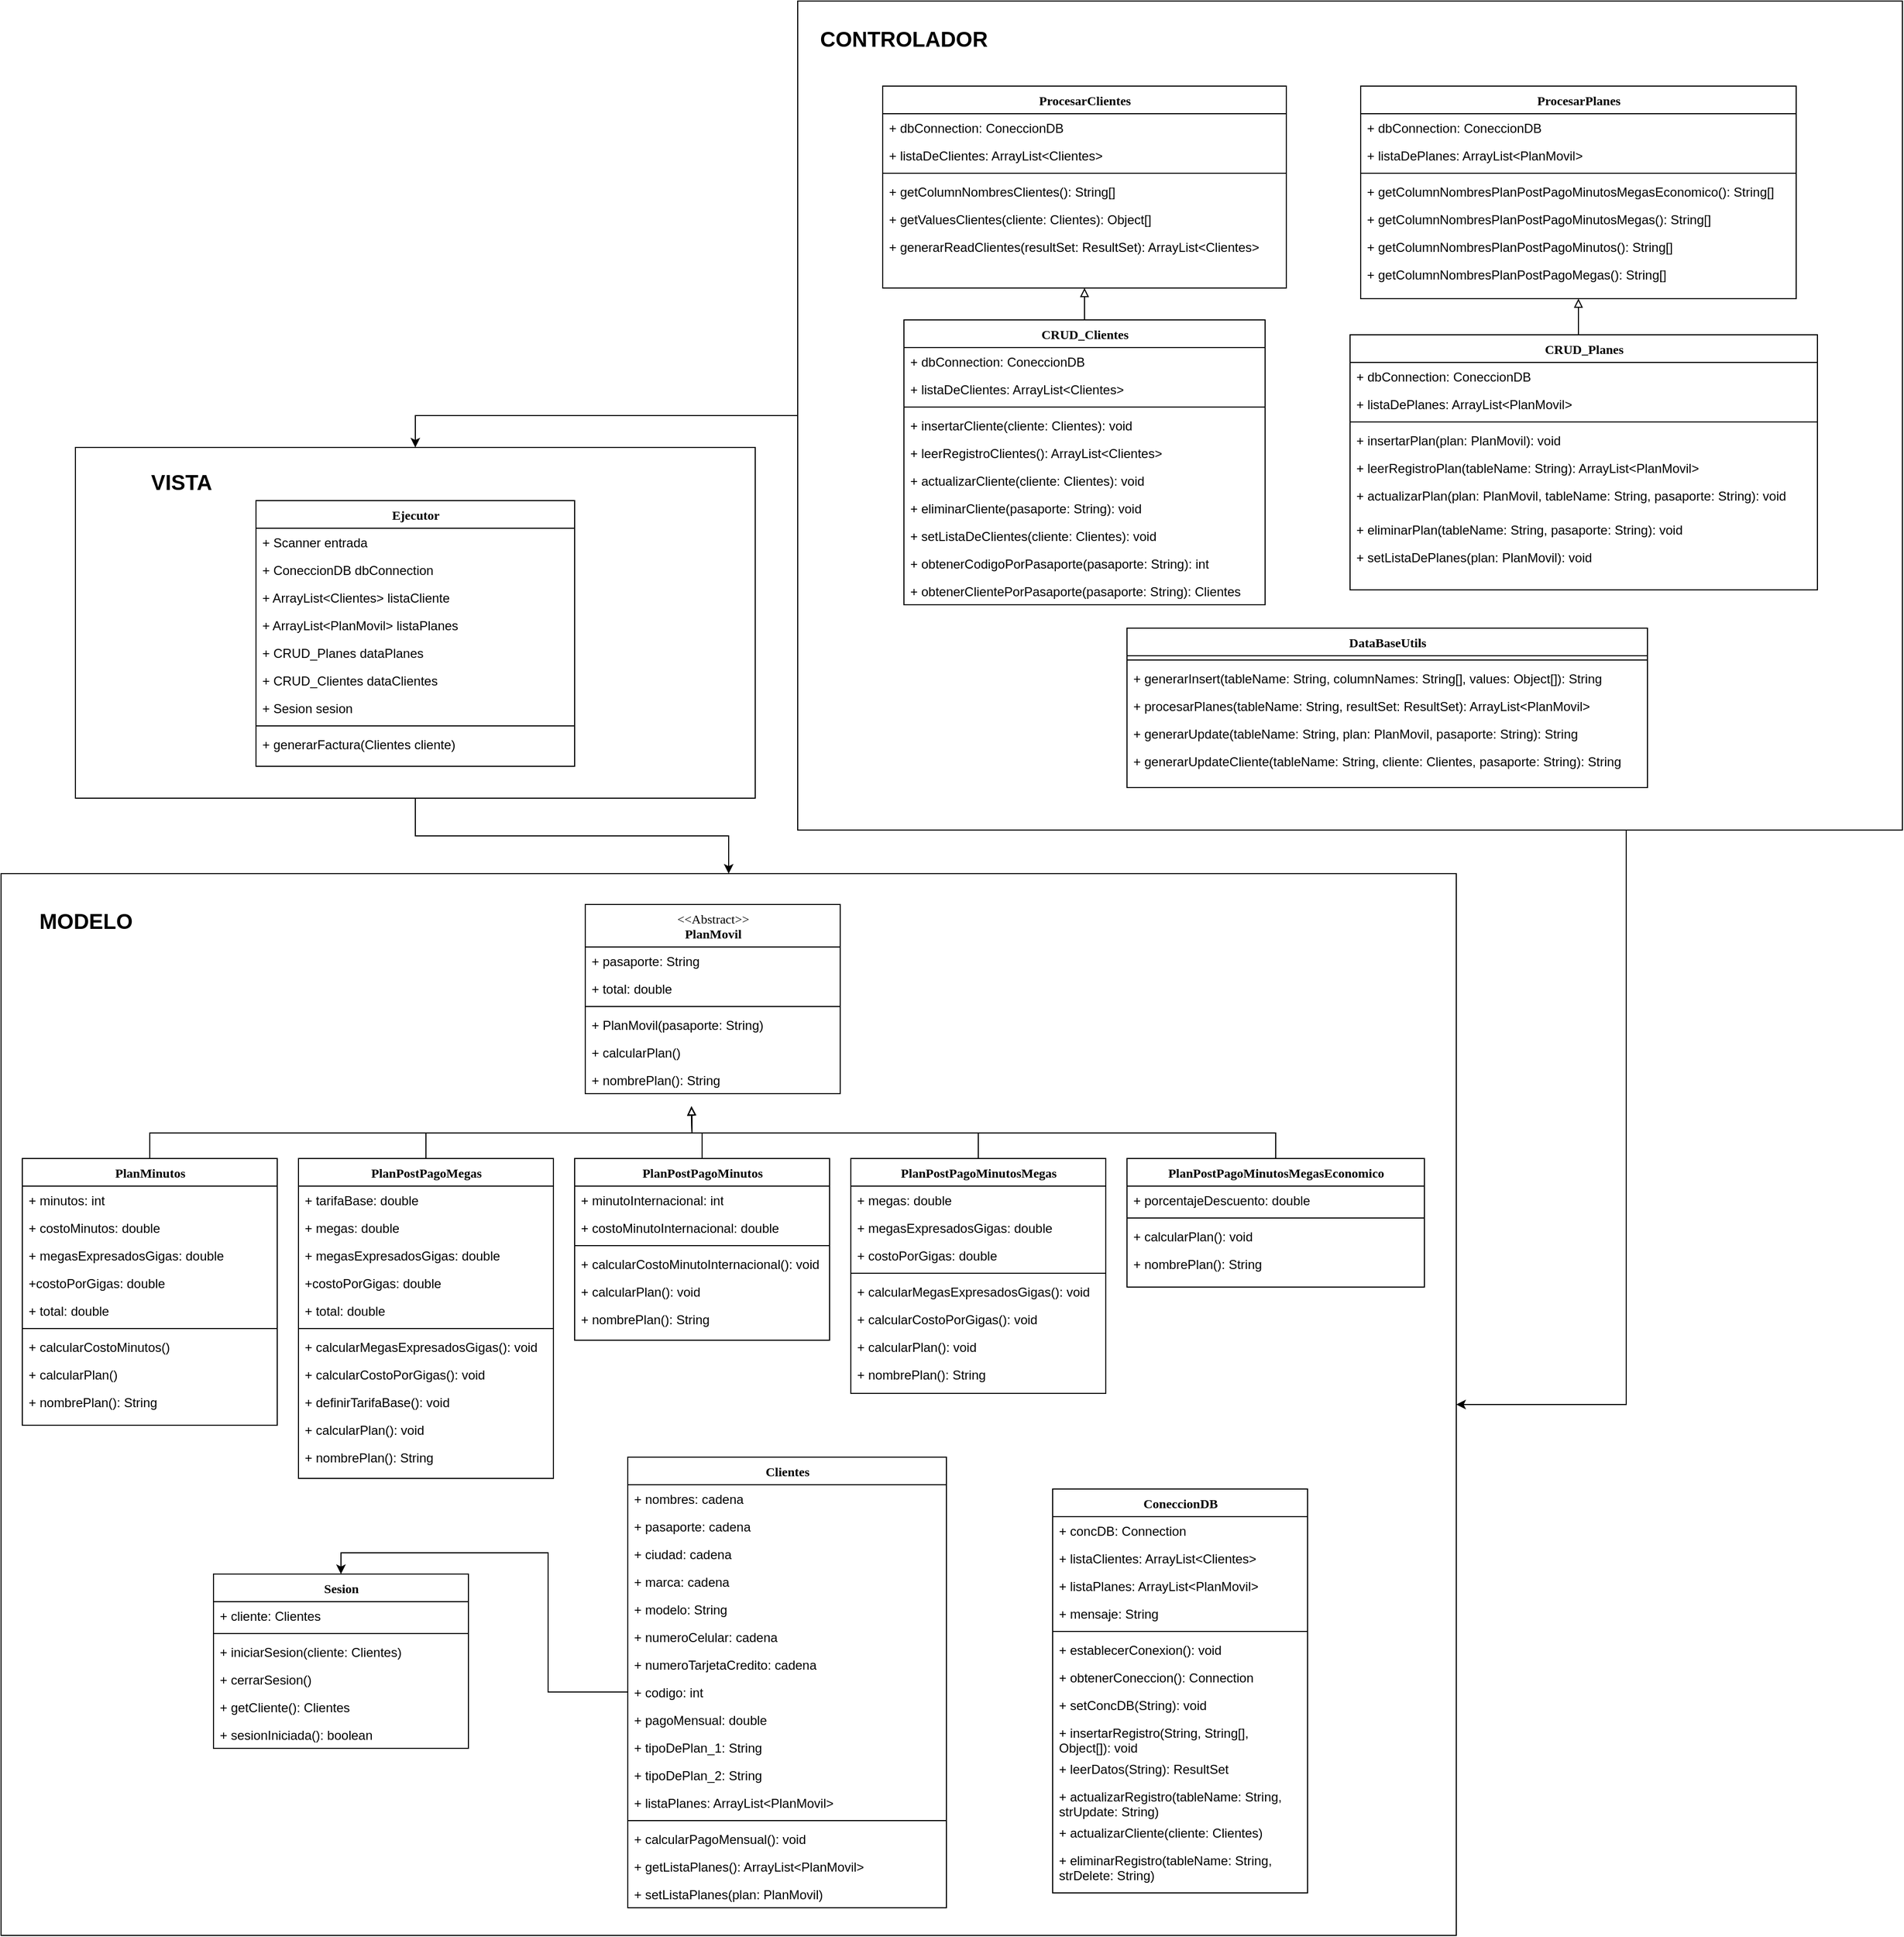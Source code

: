 <mxfile version="24.6.4" type="device">
  <diagram name="Page-1" id="KEOrZav76Aly4ivOEtbQ">
    <mxGraphModel dx="3244" dy="2292" grid="1" gridSize="10" guides="1" tooltips="1" connect="1" arrows="1" fold="1" page="1" pageScale="1" pageWidth="827" pageHeight="1169" math="0" shadow="0">
      <root>
        <mxCell id="0" />
        <mxCell id="1" parent="0" />
        <mxCell id="OdlwqvoxpTqefSxsAK-h-62" style="edgeStyle=orthogonalEdgeStyle;rounded=0;orthogonalLoop=1;jettySize=auto;html=1;exitX=0;exitY=0.5;exitDx=0;exitDy=0;entryX=0.5;entryY=0;entryDx=0;entryDy=0;" edge="1" parent="1" source="9nJiwyWQkliv1kxuab59-123" target="9nJiwyWQkliv1kxuab59-139">
          <mxGeometry relative="1" as="geometry" />
        </mxCell>
        <mxCell id="OdlwqvoxpTqefSxsAK-h-63" style="edgeStyle=orthogonalEdgeStyle;rounded=0;orthogonalLoop=1;jettySize=auto;html=1;exitX=0.75;exitY=1;exitDx=0;exitDy=0;entryX=1;entryY=0.5;entryDx=0;entryDy=0;" edge="1" parent="1" source="9nJiwyWQkliv1kxuab59-123" target="9nJiwyWQkliv1kxuab59-121">
          <mxGeometry relative="1" as="geometry" />
        </mxCell>
        <mxCell id="9nJiwyWQkliv1kxuab59-123" value="" style="rounded=0;whiteSpace=wrap;html=1;fillColor=none;" parent="1" vertex="1">
          <mxGeometry x="-260" y="-650" width="1040" height="780" as="geometry" />
        </mxCell>
        <mxCell id="OdlwqvoxpTqefSxsAK-h-64" style="edgeStyle=orthogonalEdgeStyle;rounded=0;orthogonalLoop=1;jettySize=auto;html=1;exitX=0.5;exitY=1;exitDx=0;exitDy=0;entryX=0.5;entryY=0;entryDx=0;entryDy=0;" edge="1" parent="1" source="9nJiwyWQkliv1kxuab59-139" target="9nJiwyWQkliv1kxuab59-121">
          <mxGeometry relative="1" as="geometry" />
        </mxCell>
        <mxCell id="9nJiwyWQkliv1kxuab59-139" value="" style="rounded=0;whiteSpace=wrap;html=1;fillColor=none;" parent="1" vertex="1">
          <mxGeometry x="-940" y="-230" width="640" height="330" as="geometry" />
        </mxCell>
        <mxCell id="9nJiwyWQkliv1kxuab59-121" value="" style="whiteSpace=wrap;html=1;fillColor=none;" parent="1" vertex="1">
          <mxGeometry x="-1010" y="171" width="1370" height="999" as="geometry" />
        </mxCell>
        <mxCell id="odoK_0CoZ4ZpcwqMM9DU-37" value="Clientes" style="swimlane;html=1;fontStyle=1;align=center;verticalAlign=top;childLayout=stackLayout;horizontal=1;startSize=26;horizontalStack=0;resizeParent=1;resizeLast=0;collapsible=1;marginBottom=0;swimlaneFillColor=#ffffff;rounded=0;shadow=0;comic=0;labelBackgroundColor=none;strokeWidth=1;fillColor=none;fontFamily=Verdana;fontSize=12" parent="1" vertex="1">
          <mxGeometry x="-420" y="720" width="300" height="424" as="geometry" />
        </mxCell>
        <mxCell id="odoK_0CoZ4ZpcwqMM9DU-38" value="+ nombres: cadena" style="text;html=1;strokeColor=none;fillColor=none;align=left;verticalAlign=top;spacingLeft=4;spacingRight=4;whiteSpace=wrap;overflow=hidden;rotatable=0;points=[[0,0.5],[1,0.5]];portConstraint=eastwest;" parent="odoK_0CoZ4ZpcwqMM9DU-37" vertex="1">
          <mxGeometry y="26" width="300" height="26" as="geometry" />
        </mxCell>
        <mxCell id="KDplNHsDpop1o0DeAOGb-1" value="+ pasaporte: cadena" style="text;html=1;strokeColor=none;fillColor=none;align=left;verticalAlign=top;spacingLeft=4;spacingRight=4;whiteSpace=wrap;overflow=hidden;rotatable=0;points=[[0,0.5],[1,0.5]];portConstraint=eastwest;" parent="odoK_0CoZ4ZpcwqMM9DU-37" vertex="1">
          <mxGeometry y="52" width="300" height="26" as="geometry" />
        </mxCell>
        <mxCell id="KDplNHsDpop1o0DeAOGb-2" value="+ ciudad: cadena" style="text;html=1;strokeColor=none;fillColor=none;align=left;verticalAlign=top;spacingLeft=4;spacingRight=4;whiteSpace=wrap;overflow=hidden;rotatable=0;points=[[0,0.5],[1,0.5]];portConstraint=eastwest;" parent="odoK_0CoZ4ZpcwqMM9DU-37" vertex="1">
          <mxGeometry y="78" width="300" height="26" as="geometry" />
        </mxCell>
        <mxCell id="KDplNHsDpop1o0DeAOGb-3" value="+ marca: cadena" style="text;html=1;strokeColor=none;fillColor=none;align=left;verticalAlign=top;spacingLeft=4;spacingRight=4;whiteSpace=wrap;overflow=hidden;rotatable=0;points=[[0,0.5],[1,0.5]];portConstraint=eastwest;" parent="odoK_0CoZ4ZpcwqMM9DU-37" vertex="1">
          <mxGeometry y="104" width="300" height="26" as="geometry" />
        </mxCell>
        <mxCell id="9nJiwyWQkliv1kxuab59-102" value="+ modelo: String" style="text;html=1;strokeColor=none;fillColor=none;align=left;verticalAlign=top;spacingLeft=4;spacingRight=4;whiteSpace=wrap;overflow=hidden;rotatable=0;points=[[0,0.5],[1,0.5]];portConstraint=eastwest;" parent="odoK_0CoZ4ZpcwqMM9DU-37" vertex="1">
          <mxGeometry y="130" width="300" height="26" as="geometry" />
        </mxCell>
        <mxCell id="KDplNHsDpop1o0DeAOGb-4" value="+ numeroCelular: cadena" style="text;html=1;strokeColor=none;fillColor=none;align=left;verticalAlign=top;spacingLeft=4;spacingRight=4;whiteSpace=wrap;overflow=hidden;rotatable=0;points=[[0,0.5],[1,0.5]];portConstraint=eastwest;" parent="odoK_0CoZ4ZpcwqMM9DU-37" vertex="1">
          <mxGeometry y="156" width="300" height="26" as="geometry" />
        </mxCell>
        <mxCell id="KDplNHsDpop1o0DeAOGb-5" value="+ numeroTarjetaCredito: cadena" style="text;html=1;strokeColor=none;fillColor=none;align=left;verticalAlign=top;spacingLeft=4;spacingRight=4;whiteSpace=wrap;overflow=hidden;rotatable=0;points=[[0,0.5],[1,0.5]];portConstraint=eastwest;" parent="odoK_0CoZ4ZpcwqMM9DU-37" vertex="1">
          <mxGeometry y="182" width="300" height="26" as="geometry" />
        </mxCell>
        <mxCell id="9nJiwyWQkliv1kxuab59-104" value="+ codigo: int" style="text;html=1;strokeColor=none;fillColor=none;align=left;verticalAlign=top;spacingLeft=4;spacingRight=4;whiteSpace=wrap;overflow=hidden;rotatable=0;points=[[0,0.5],[1,0.5]];portConstraint=eastwest;" parent="odoK_0CoZ4ZpcwqMM9DU-37" vertex="1">
          <mxGeometry y="208" width="300" height="26" as="geometry" />
        </mxCell>
        <mxCell id="KDplNHsDpop1o0DeAOGb-6" value="+ pagoMensual: double" style="text;html=1;strokeColor=none;fillColor=none;align=left;verticalAlign=top;spacingLeft=4;spacingRight=4;whiteSpace=wrap;overflow=hidden;rotatable=0;points=[[0,0.5],[1,0.5]];portConstraint=eastwest;" parent="odoK_0CoZ4ZpcwqMM9DU-37" vertex="1">
          <mxGeometry y="234" width="300" height="26" as="geometry" />
        </mxCell>
        <mxCell id="KDplNHsDpop1o0DeAOGb-7" value="+ tipoDePlan_1: String" style="text;html=1;strokeColor=none;fillColor=none;align=left;verticalAlign=top;spacingLeft=4;spacingRight=4;whiteSpace=wrap;overflow=hidden;rotatable=0;points=[[0,0.5],[1,0.5]];portConstraint=eastwest;" parent="odoK_0CoZ4ZpcwqMM9DU-37" vertex="1">
          <mxGeometry y="260" width="300" height="26" as="geometry" />
        </mxCell>
        <mxCell id="KDplNHsDpop1o0DeAOGb-8" value="+ tipoDePlan_2: String" style="text;html=1;strokeColor=none;fillColor=none;align=left;verticalAlign=top;spacingLeft=4;spacingRight=4;whiteSpace=wrap;overflow=hidden;rotatable=0;points=[[0,0.5],[1,0.5]];portConstraint=eastwest;" parent="odoK_0CoZ4ZpcwqMM9DU-37" vertex="1">
          <mxGeometry y="286" width="300" height="26" as="geometry" />
        </mxCell>
        <mxCell id="KDplNHsDpop1o0DeAOGb-9" value="+ listaPlanes: ArrayList&amp;lt;PlanMovil&amp;gt;" style="text;html=1;strokeColor=none;fillColor=none;align=left;verticalAlign=top;spacingLeft=4;spacingRight=4;whiteSpace=wrap;overflow=hidden;rotatable=0;points=[[0,0.5],[1,0.5]];portConstraint=eastwest;" parent="odoK_0CoZ4ZpcwqMM9DU-37" vertex="1">
          <mxGeometry y="312" width="300" height="26" as="geometry" />
        </mxCell>
        <mxCell id="odoK_0CoZ4ZpcwqMM9DU-42" value="" style="line;html=1;strokeWidth=1;fillColor=none;align=left;verticalAlign=middle;spacingTop=-1;spacingLeft=3;spacingRight=3;rotatable=0;labelPosition=right;points=[];portConstraint=eastwest;" parent="odoK_0CoZ4ZpcwqMM9DU-37" vertex="1">
          <mxGeometry y="338" width="300" height="8" as="geometry" />
        </mxCell>
        <mxCell id="9nJiwyWQkliv1kxuab59-13" value="+ calcularPagoMensual(): void" style="text;html=1;strokeColor=none;fillColor=none;align=left;verticalAlign=top;spacingLeft=4;spacingRight=4;whiteSpace=wrap;overflow=hidden;rotatable=0;points=[[0,0.5],[1,0.5]];portConstraint=eastwest;" parent="odoK_0CoZ4ZpcwqMM9DU-37" vertex="1">
          <mxGeometry y="346" width="300" height="26" as="geometry" />
        </mxCell>
        <mxCell id="OdlwqvoxpTqefSxsAK-h-1" value="+ getListaPlanes(): ArrayList&amp;lt;PlanMovil&amp;gt;" style="text;html=1;strokeColor=none;fillColor=none;align=left;verticalAlign=top;spacingLeft=4;spacingRight=4;whiteSpace=wrap;overflow=hidden;rotatable=0;points=[[0,0.5],[1,0.5]];portConstraint=eastwest;" vertex="1" parent="odoK_0CoZ4ZpcwqMM9DU-37">
          <mxGeometry y="372" width="300" height="26" as="geometry" />
        </mxCell>
        <mxCell id="OdlwqvoxpTqefSxsAK-h-2" value="+ setListaPlanes(plan: PlanMovil)" style="text;html=1;strokeColor=none;fillColor=none;align=left;verticalAlign=top;spacingLeft=4;spacingRight=4;whiteSpace=wrap;overflow=hidden;rotatable=0;points=[[0,0.5],[1,0.5]];portConstraint=eastwest;" vertex="1" parent="odoK_0CoZ4ZpcwqMM9DU-37">
          <mxGeometry y="398" width="300" height="26" as="geometry" />
        </mxCell>
        <mxCell id="9nJiwyWQkliv1kxuab59-116" style="edgeStyle=orthogonalEdgeStyle;rounded=0;orthogonalLoop=1;jettySize=auto;html=1;exitX=0.5;exitY=0;exitDx=0;exitDy=0;endArrow=block;endFill=0;" parent="1" source="odoK_0CoZ4ZpcwqMM9DU-84" edge="1">
          <mxGeometry relative="1" as="geometry">
            <mxPoint x="-360" y="390" as="targetPoint" />
          </mxGeometry>
        </mxCell>
        <mxCell id="odoK_0CoZ4ZpcwqMM9DU-84" value="PlanPostPagoMegas" style="swimlane;html=1;fontStyle=1;align=center;verticalAlign=top;childLayout=stackLayout;horizontal=1;startSize=26;horizontalStack=0;resizeParent=1;resizeLast=0;collapsible=1;marginBottom=0;swimlaneFillColor=#ffffff;rounded=0;shadow=0;comic=0;labelBackgroundColor=none;strokeWidth=1;fillColor=none;fontFamily=Verdana;fontSize=12" parent="1" vertex="1">
          <mxGeometry x="-730" y="439" width="240" height="301" as="geometry" />
        </mxCell>
        <mxCell id="odoK_0CoZ4ZpcwqMM9DU-85" value="+ tarifaBase: double" style="text;html=1;strokeColor=none;fillColor=none;align=left;verticalAlign=top;spacingLeft=4;spacingRight=4;whiteSpace=wrap;overflow=hidden;rotatable=0;points=[[0,0.5],[1,0.5]];portConstraint=eastwest;" parent="odoK_0CoZ4ZpcwqMM9DU-84" vertex="1">
          <mxGeometry y="26" width="240" height="26" as="geometry" />
        </mxCell>
        <mxCell id="9nJiwyWQkliv1kxuab59-21" value="+ megas: double" style="text;html=1;strokeColor=none;fillColor=none;align=left;verticalAlign=top;spacingLeft=4;spacingRight=4;whiteSpace=wrap;overflow=hidden;rotatable=0;points=[[0,0.5],[1,0.5]];portConstraint=eastwest;" parent="odoK_0CoZ4ZpcwqMM9DU-84" vertex="1">
          <mxGeometry y="52" width="240" height="26" as="geometry" />
        </mxCell>
        <mxCell id="9nJiwyWQkliv1kxuab59-22" value="+ megasExpresadosGigas: double" style="text;html=1;strokeColor=none;fillColor=none;align=left;verticalAlign=top;spacingLeft=4;spacingRight=4;whiteSpace=wrap;overflow=hidden;rotatable=0;points=[[0,0.5],[1,0.5]];portConstraint=eastwest;" parent="odoK_0CoZ4ZpcwqMM9DU-84" vertex="1">
          <mxGeometry y="78" width="240" height="26" as="geometry" />
        </mxCell>
        <mxCell id="9nJiwyWQkliv1kxuab59-23" value="+costoPorGigas: double" style="text;html=1;strokeColor=none;fillColor=none;align=left;verticalAlign=top;spacingLeft=4;spacingRight=4;whiteSpace=wrap;overflow=hidden;rotatable=0;points=[[0,0.5],[1,0.5]];portConstraint=eastwest;" parent="odoK_0CoZ4ZpcwqMM9DU-84" vertex="1">
          <mxGeometry y="104" width="240" height="26" as="geometry" />
        </mxCell>
        <mxCell id="9nJiwyWQkliv1kxuab59-24" value="+ total: double" style="text;html=1;strokeColor=none;fillColor=none;align=left;verticalAlign=top;spacingLeft=4;spacingRight=4;whiteSpace=wrap;overflow=hidden;rotatable=0;points=[[0,0.5],[1,0.5]];portConstraint=eastwest;" parent="odoK_0CoZ4ZpcwqMM9DU-84" vertex="1">
          <mxGeometry y="130" width="240" height="26" as="geometry" />
        </mxCell>
        <mxCell id="odoK_0CoZ4ZpcwqMM9DU-89" value="" style="line;html=1;strokeWidth=1;fillColor=none;align=left;verticalAlign=middle;spacingTop=-1;spacingLeft=3;spacingRight=3;rotatable=0;labelPosition=right;points=[];portConstraint=eastwest;" parent="odoK_0CoZ4ZpcwqMM9DU-84" vertex="1">
          <mxGeometry y="156" width="240" height="8" as="geometry" />
        </mxCell>
        <mxCell id="9nJiwyWQkliv1kxuab59-27" value="+ calcularMegasExpresadosGigas(): void" style="text;html=1;strokeColor=none;fillColor=none;align=left;verticalAlign=top;spacingLeft=4;spacingRight=4;whiteSpace=wrap;overflow=hidden;rotatable=0;points=[[0,0.5],[1,0.5]];portConstraint=eastwest;" parent="odoK_0CoZ4ZpcwqMM9DU-84" vertex="1">
          <mxGeometry y="164" width="240" height="26" as="geometry" />
        </mxCell>
        <mxCell id="9nJiwyWQkliv1kxuab59-28" value="+ calcularCostoPorGigas(): void" style="text;html=1;strokeColor=none;fillColor=none;align=left;verticalAlign=top;spacingLeft=4;spacingRight=4;whiteSpace=wrap;overflow=hidden;rotatable=0;points=[[0,0.5],[1,0.5]];portConstraint=eastwest;" parent="odoK_0CoZ4ZpcwqMM9DU-84" vertex="1">
          <mxGeometry y="190" width="240" height="26" as="geometry" />
        </mxCell>
        <mxCell id="9nJiwyWQkliv1kxuab59-29" value="+ definirTarifaBase(): void" style="text;html=1;strokeColor=none;fillColor=none;align=left;verticalAlign=top;spacingLeft=4;spacingRight=4;whiteSpace=wrap;overflow=hidden;rotatable=0;points=[[0,0.5],[1,0.5]];portConstraint=eastwest;" parent="odoK_0CoZ4ZpcwqMM9DU-84" vertex="1">
          <mxGeometry y="216" width="240" height="26" as="geometry" />
        </mxCell>
        <mxCell id="9nJiwyWQkliv1kxuab59-30" value="+ calcularPlan(): void" style="text;html=1;strokeColor=none;fillColor=none;align=left;verticalAlign=top;spacingLeft=4;spacingRight=4;whiteSpace=wrap;overflow=hidden;rotatable=0;points=[[0,0.5],[1,0.5]];portConstraint=eastwest;" parent="odoK_0CoZ4ZpcwqMM9DU-84" vertex="1">
          <mxGeometry y="242" width="240" height="26" as="geometry" />
        </mxCell>
        <mxCell id="9nJiwyWQkliv1kxuab59-31" value="+ nombrePlan(): String" style="text;html=1;strokeColor=none;fillColor=none;align=left;verticalAlign=top;spacingLeft=4;spacingRight=4;whiteSpace=wrap;overflow=hidden;rotatable=0;points=[[0,0.5],[1,0.5]];portConstraint=eastwest;" parent="odoK_0CoZ4ZpcwqMM9DU-84" vertex="1">
          <mxGeometry y="268" width="240" height="26" as="geometry" />
        </mxCell>
        <mxCell id="9nJiwyWQkliv1kxuab59-118" style="edgeStyle=orthogonalEdgeStyle;rounded=0;orthogonalLoop=1;jettySize=auto;html=1;exitX=0.5;exitY=0;exitDx=0;exitDy=0;endArrow=block;endFill=0;" parent="1" source="odoK_0CoZ4ZpcwqMM9DU-92" edge="1">
          <mxGeometry relative="1" as="geometry">
            <mxPoint x="-360" y="390" as="targetPoint" />
          </mxGeometry>
        </mxCell>
        <mxCell id="odoK_0CoZ4ZpcwqMM9DU-92" value="PlanPostPagoMinutos" style="swimlane;html=1;fontStyle=1;align=center;verticalAlign=top;childLayout=stackLayout;horizontal=1;startSize=26;horizontalStack=0;resizeParent=1;resizeLast=0;collapsible=1;marginBottom=0;swimlaneFillColor=#ffffff;rounded=0;shadow=0;comic=0;labelBackgroundColor=none;strokeWidth=1;fillColor=none;fontFamily=Verdana;fontSize=12" parent="1" vertex="1">
          <mxGeometry x="-470" y="439" width="240" height="171" as="geometry" />
        </mxCell>
        <mxCell id="odoK_0CoZ4ZpcwqMM9DU-93" value="+ minutoInternacional: int" style="text;html=1;strokeColor=none;fillColor=none;align=left;verticalAlign=top;spacingLeft=4;spacingRight=4;whiteSpace=wrap;overflow=hidden;rotatable=0;points=[[0,0.5],[1,0.5]];portConstraint=eastwest;" parent="odoK_0CoZ4ZpcwqMM9DU-92" vertex="1">
          <mxGeometry y="26" width="240" height="26" as="geometry" />
        </mxCell>
        <mxCell id="9nJiwyWQkliv1kxuab59-32" value="+ costoMinutoInternacional: double" style="text;html=1;strokeColor=none;fillColor=none;align=left;verticalAlign=top;spacingLeft=4;spacingRight=4;whiteSpace=wrap;overflow=hidden;rotatable=0;points=[[0,0.5],[1,0.5]];portConstraint=eastwest;" parent="odoK_0CoZ4ZpcwqMM9DU-92" vertex="1">
          <mxGeometry y="52" width="240" height="26" as="geometry" />
        </mxCell>
        <mxCell id="odoK_0CoZ4ZpcwqMM9DU-95" value="" style="line;html=1;strokeWidth=1;fillColor=none;align=left;verticalAlign=middle;spacingTop=-1;spacingLeft=3;spacingRight=3;rotatable=0;labelPosition=right;points=[];portConstraint=eastwest;" parent="odoK_0CoZ4ZpcwqMM9DU-92" vertex="1">
          <mxGeometry y="78" width="240" height="8" as="geometry" />
        </mxCell>
        <mxCell id="9nJiwyWQkliv1kxuab59-36" value="+ calcularCostoMinutoInternacional(): void" style="text;html=1;strokeColor=none;fillColor=none;align=left;verticalAlign=top;spacingLeft=4;spacingRight=4;whiteSpace=wrap;overflow=hidden;rotatable=0;points=[[0,0.5],[1,0.5]];portConstraint=eastwest;" parent="odoK_0CoZ4ZpcwqMM9DU-92" vertex="1">
          <mxGeometry y="86" width="240" height="26" as="geometry" />
        </mxCell>
        <mxCell id="9nJiwyWQkliv1kxuab59-37" value="+ calcularPlan(): void" style="text;html=1;strokeColor=none;fillColor=none;align=left;verticalAlign=top;spacingLeft=4;spacingRight=4;whiteSpace=wrap;overflow=hidden;rotatable=0;points=[[0,0.5],[1,0.5]];portConstraint=eastwest;" parent="odoK_0CoZ4ZpcwqMM9DU-92" vertex="1">
          <mxGeometry y="112" width="240" height="26" as="geometry" />
        </mxCell>
        <mxCell id="9nJiwyWQkliv1kxuab59-38" value="+ nombrePlan(): String" style="text;html=1;strokeColor=none;fillColor=none;align=left;verticalAlign=top;spacingLeft=4;spacingRight=4;whiteSpace=wrap;overflow=hidden;rotatable=0;points=[[0,0.5],[1,0.5]];portConstraint=eastwest;" parent="odoK_0CoZ4ZpcwqMM9DU-92" vertex="1">
          <mxGeometry y="138" width="240" height="26" as="geometry" />
        </mxCell>
        <mxCell id="9nJiwyWQkliv1kxuab59-119" style="edgeStyle=orthogonalEdgeStyle;rounded=0;orthogonalLoop=1;jettySize=auto;html=1;exitX=0.5;exitY=0;exitDx=0;exitDy=0;endArrow=block;endFill=0;" parent="1" source="EASvzBr2TMRsvoXJV97v-1" edge="1">
          <mxGeometry relative="1" as="geometry">
            <mxPoint x="-360" y="390" as="targetPoint" />
          </mxGeometry>
        </mxCell>
        <mxCell id="EASvzBr2TMRsvoXJV97v-1" value="PlanPostPagoMinutosMegas" style="swimlane;html=1;fontStyle=1;align=center;verticalAlign=top;childLayout=stackLayout;horizontal=1;startSize=26;horizontalStack=0;resizeParent=1;resizeLast=0;collapsible=1;marginBottom=0;swimlaneFillColor=#ffffff;rounded=0;shadow=0;comic=0;labelBackgroundColor=none;strokeWidth=1;fillColor=none;fontFamily=Verdana;fontSize=12" parent="1" vertex="1">
          <mxGeometry x="-210" y="439" width="240" height="221" as="geometry" />
        </mxCell>
        <mxCell id="EASvzBr2TMRsvoXJV97v-2" value="+ megas: double" style="text;html=1;strokeColor=none;fillColor=none;align=left;verticalAlign=top;spacingLeft=4;spacingRight=4;whiteSpace=wrap;overflow=hidden;rotatable=0;points=[[0,0.5],[1,0.5]];portConstraint=eastwest;" parent="EASvzBr2TMRsvoXJV97v-1" vertex="1">
          <mxGeometry y="26" width="240" height="26" as="geometry" />
        </mxCell>
        <mxCell id="EASvzBr2TMRsvoXJV97v-3" value="+ megasExpresadosGigas: double" style="text;html=1;strokeColor=none;fillColor=none;align=left;verticalAlign=top;spacingLeft=4;spacingRight=4;whiteSpace=wrap;overflow=hidden;rotatable=0;points=[[0,0.5],[1,0.5]];portConstraint=eastwest;" parent="EASvzBr2TMRsvoXJV97v-1" vertex="1">
          <mxGeometry y="52" width="240" height="26" as="geometry" />
        </mxCell>
        <mxCell id="9nJiwyWQkliv1kxuab59-39" value="+ costoPorGigas: double" style="text;html=1;strokeColor=none;fillColor=none;align=left;verticalAlign=top;spacingLeft=4;spacingRight=4;whiteSpace=wrap;overflow=hidden;rotatable=0;points=[[0,0.5],[1,0.5]];portConstraint=eastwest;" parent="EASvzBr2TMRsvoXJV97v-1" vertex="1">
          <mxGeometry y="78" width="240" height="26" as="geometry" />
        </mxCell>
        <mxCell id="EASvzBr2TMRsvoXJV97v-4" value="" style="line;html=1;strokeWidth=1;fillColor=none;align=left;verticalAlign=middle;spacingTop=-1;spacingLeft=3;spacingRight=3;rotatable=0;labelPosition=right;points=[];portConstraint=eastwest;" parent="EASvzBr2TMRsvoXJV97v-1" vertex="1">
          <mxGeometry y="104" width="240" height="8" as="geometry" />
        </mxCell>
        <mxCell id="9nJiwyWQkliv1kxuab59-42" value="+ calcularMegasExpresadosGigas(): void" style="text;html=1;strokeColor=none;fillColor=none;align=left;verticalAlign=top;spacingLeft=4;spacingRight=4;whiteSpace=wrap;overflow=hidden;rotatable=0;points=[[0,0.5],[1,0.5]];portConstraint=eastwest;" parent="EASvzBr2TMRsvoXJV97v-1" vertex="1">
          <mxGeometry y="112" width="240" height="26" as="geometry" />
        </mxCell>
        <mxCell id="9nJiwyWQkliv1kxuab59-44" value="+ calcularCostoPorGigas(): void" style="text;html=1;strokeColor=none;fillColor=none;align=left;verticalAlign=top;spacingLeft=4;spacingRight=4;whiteSpace=wrap;overflow=hidden;rotatable=0;points=[[0,0.5],[1,0.5]];portConstraint=eastwest;" parent="EASvzBr2TMRsvoXJV97v-1" vertex="1">
          <mxGeometry y="138" width="240" height="26" as="geometry" />
        </mxCell>
        <mxCell id="9nJiwyWQkliv1kxuab59-45" value="+ calcularPlan(): void" style="text;html=1;strokeColor=none;fillColor=none;align=left;verticalAlign=top;spacingLeft=4;spacingRight=4;whiteSpace=wrap;overflow=hidden;rotatable=0;points=[[0,0.5],[1,0.5]];portConstraint=eastwest;" parent="EASvzBr2TMRsvoXJV97v-1" vertex="1">
          <mxGeometry y="164" width="240" height="26" as="geometry" />
        </mxCell>
        <mxCell id="9nJiwyWQkliv1kxuab59-46" value="+ nombrePlan(): String" style="text;html=1;strokeColor=none;fillColor=none;align=left;verticalAlign=top;spacingLeft=4;spacingRight=4;whiteSpace=wrap;overflow=hidden;rotatable=0;points=[[0,0.5],[1,0.5]];portConstraint=eastwest;" parent="EASvzBr2TMRsvoXJV97v-1" vertex="1">
          <mxGeometry y="190" width="240" height="26" as="geometry" />
        </mxCell>
        <mxCell id="9nJiwyWQkliv1kxuab59-4" value="&lt;div&gt;&lt;span style=&quot;font-weight: normal;&quot;&gt;&amp;lt;&amp;lt;Abstract&amp;gt;&amp;gt;&lt;/span&gt;&lt;/div&gt;PlanMovil" style="swimlane;html=1;fontStyle=1;align=center;verticalAlign=top;childLayout=stackLayout;horizontal=1;startSize=40;horizontalStack=0;resizeParent=1;resizeLast=0;collapsible=1;marginBottom=0;swimlaneFillColor=#ffffff;rounded=0;shadow=0;comic=0;labelBackgroundColor=none;strokeWidth=1;fillColor=none;fontFamily=Verdana;fontSize=12" parent="1" vertex="1">
          <mxGeometry x="-460" y="200" width="240" height="178" as="geometry">
            <mxRectangle x="-460" y="-10" width="130" height="40" as="alternateBounds" />
          </mxGeometry>
        </mxCell>
        <mxCell id="9nJiwyWQkliv1kxuab59-5" value="+ pasaporte: String" style="text;html=1;strokeColor=none;fillColor=none;align=left;verticalAlign=top;spacingLeft=4;spacingRight=4;whiteSpace=wrap;overflow=hidden;rotatable=0;points=[[0,0.5],[1,0.5]];portConstraint=eastwest;" parent="9nJiwyWQkliv1kxuab59-4" vertex="1">
          <mxGeometry y="40" width="240" height="26" as="geometry" />
        </mxCell>
        <mxCell id="9nJiwyWQkliv1kxuab59-105" value="+ total: double" style="text;html=1;strokeColor=none;fillColor=none;align=left;verticalAlign=top;spacingLeft=4;spacingRight=4;whiteSpace=wrap;overflow=hidden;rotatable=0;points=[[0,0.5],[1,0.5]];portConstraint=eastwest;" parent="9nJiwyWQkliv1kxuab59-4" vertex="1">
          <mxGeometry y="66" width="240" height="26" as="geometry" />
        </mxCell>
        <mxCell id="9nJiwyWQkliv1kxuab59-6" value="" style="line;html=1;strokeWidth=1;fillColor=none;align=left;verticalAlign=middle;spacingTop=-1;spacingLeft=3;spacingRight=3;rotatable=0;labelPosition=right;points=[];portConstraint=eastwest;" parent="9nJiwyWQkliv1kxuab59-4" vertex="1">
          <mxGeometry y="92" width="240" height="8" as="geometry" />
        </mxCell>
        <mxCell id="9nJiwyWQkliv1kxuab59-10" value="+ PlanMovil(pasaporte: String)" style="text;html=1;strokeColor=none;fillColor=none;align=left;verticalAlign=top;spacingLeft=4;spacingRight=4;whiteSpace=wrap;overflow=hidden;rotatable=0;points=[[0,0.5],[1,0.5]];portConstraint=eastwest;" parent="9nJiwyWQkliv1kxuab59-4" vertex="1">
          <mxGeometry y="100" width="240" height="26" as="geometry" />
        </mxCell>
        <mxCell id="9nJiwyWQkliv1kxuab59-11" value="+ calcularPlan()" style="text;html=1;strokeColor=none;fillColor=none;align=left;verticalAlign=top;spacingLeft=4;spacingRight=4;whiteSpace=wrap;overflow=hidden;rotatable=0;points=[[0,0.5],[1,0.5]];portConstraint=eastwest;" parent="9nJiwyWQkliv1kxuab59-4" vertex="1">
          <mxGeometry y="126" width="240" height="26" as="geometry" />
        </mxCell>
        <mxCell id="9nJiwyWQkliv1kxuab59-112" value="+ nombrePlan(): String" style="text;html=1;strokeColor=none;fillColor=none;align=left;verticalAlign=top;spacingLeft=4;spacingRight=4;whiteSpace=wrap;overflow=hidden;rotatable=0;points=[[0,0.5],[1,0.5]];portConstraint=eastwest;" parent="9nJiwyWQkliv1kxuab59-4" vertex="1">
          <mxGeometry y="152" width="240" height="26" as="geometry" />
        </mxCell>
        <mxCell id="9nJiwyWQkliv1kxuab59-120" style="edgeStyle=orthogonalEdgeStyle;rounded=0;orthogonalLoop=1;jettySize=auto;html=1;exitX=0.5;exitY=0;exitDx=0;exitDy=0;endArrow=block;endFill=0;" parent="1" source="9nJiwyWQkliv1kxuab59-17" edge="1">
          <mxGeometry relative="1" as="geometry">
            <mxPoint x="-360" y="390" as="targetPoint" />
          </mxGeometry>
        </mxCell>
        <mxCell id="9nJiwyWQkliv1kxuab59-17" value="PlanPostPagoMinutosMegasEconomico" style="swimlane;html=1;fontStyle=1;align=center;verticalAlign=top;childLayout=stackLayout;horizontal=1;startSize=26;horizontalStack=0;resizeParent=1;resizeLast=0;collapsible=1;marginBottom=0;swimlaneFillColor=#ffffff;rounded=0;shadow=0;comic=0;labelBackgroundColor=none;strokeWidth=1;fillColor=none;fontFamily=Verdana;fontSize=12" parent="1" vertex="1">
          <mxGeometry x="50" y="439" width="280" height="121" as="geometry" />
        </mxCell>
        <mxCell id="9nJiwyWQkliv1kxuab59-18" value="+ porcentajeDescuento: double" style="text;html=1;strokeColor=none;fillColor=none;align=left;verticalAlign=top;spacingLeft=4;spacingRight=4;whiteSpace=wrap;overflow=hidden;rotatable=0;points=[[0,0.5],[1,0.5]];portConstraint=eastwest;" parent="9nJiwyWQkliv1kxuab59-17" vertex="1">
          <mxGeometry y="26" width="280" height="26" as="geometry" />
        </mxCell>
        <mxCell id="9nJiwyWQkliv1kxuab59-20" value="" style="line;html=1;strokeWidth=1;fillColor=none;align=left;verticalAlign=middle;spacingTop=-1;spacingLeft=3;spacingRight=3;rotatable=0;labelPosition=right;points=[];portConstraint=eastwest;" parent="9nJiwyWQkliv1kxuab59-17" vertex="1">
          <mxGeometry y="52" width="280" height="8" as="geometry" />
        </mxCell>
        <mxCell id="9nJiwyWQkliv1kxuab59-49" value="+ calcularPlan(): void" style="text;html=1;strokeColor=none;fillColor=none;align=left;verticalAlign=top;spacingLeft=4;spacingRight=4;whiteSpace=wrap;overflow=hidden;rotatable=0;points=[[0,0.5],[1,0.5]];portConstraint=eastwest;" parent="9nJiwyWQkliv1kxuab59-17" vertex="1">
          <mxGeometry y="60" width="280" height="26" as="geometry" />
        </mxCell>
        <mxCell id="9nJiwyWQkliv1kxuab59-50" value="+ nombrePlan(): String" style="text;html=1;strokeColor=none;fillColor=none;align=left;verticalAlign=top;spacingLeft=4;spacingRight=4;whiteSpace=wrap;overflow=hidden;rotatable=0;points=[[0,0.5],[1,0.5]];portConstraint=eastwest;" parent="9nJiwyWQkliv1kxuab59-17" vertex="1">
          <mxGeometry y="86" width="280" height="26" as="geometry" />
        </mxCell>
        <mxCell id="9nJiwyWQkliv1kxuab59-115" style="edgeStyle=orthogonalEdgeStyle;rounded=0;orthogonalLoop=1;jettySize=auto;html=1;exitX=0.5;exitY=0;exitDx=0;exitDy=0;endArrow=block;endFill=0;" parent="1" source="9nJiwyWQkliv1kxuab59-83" edge="1">
          <mxGeometry relative="1" as="geometry">
            <mxPoint x="-360" y="390" as="targetPoint" />
          </mxGeometry>
        </mxCell>
        <mxCell id="9nJiwyWQkliv1kxuab59-83" value="PlanMinutos" style="swimlane;html=1;fontStyle=1;align=center;verticalAlign=top;childLayout=stackLayout;horizontal=1;startSize=26;horizontalStack=0;resizeParent=1;resizeLast=0;collapsible=1;marginBottom=0;swimlaneFillColor=#ffffff;rounded=0;shadow=0;comic=0;labelBackgroundColor=none;strokeWidth=1;fillColor=none;fontFamily=Verdana;fontSize=12" parent="1" vertex="1">
          <mxGeometry x="-990" y="439" width="240" height="251" as="geometry" />
        </mxCell>
        <mxCell id="9nJiwyWQkliv1kxuab59-84" value="+ minutos: int" style="text;html=1;strokeColor=none;fillColor=none;align=left;verticalAlign=top;spacingLeft=4;spacingRight=4;whiteSpace=wrap;overflow=hidden;rotatable=0;points=[[0,0.5],[1,0.5]];portConstraint=eastwest;" parent="9nJiwyWQkliv1kxuab59-83" vertex="1">
          <mxGeometry y="26" width="240" height="26" as="geometry" />
        </mxCell>
        <mxCell id="9nJiwyWQkliv1kxuab59-85" value="+ costoMinutos: double" style="text;html=1;strokeColor=none;fillColor=none;align=left;verticalAlign=top;spacingLeft=4;spacingRight=4;whiteSpace=wrap;overflow=hidden;rotatable=0;points=[[0,0.5],[1,0.5]];portConstraint=eastwest;" parent="9nJiwyWQkliv1kxuab59-83" vertex="1">
          <mxGeometry y="52" width="240" height="26" as="geometry" />
        </mxCell>
        <mxCell id="9nJiwyWQkliv1kxuab59-86" value="+ megasExpresadosGigas: double" style="text;html=1;strokeColor=none;fillColor=none;align=left;verticalAlign=top;spacingLeft=4;spacingRight=4;whiteSpace=wrap;overflow=hidden;rotatable=0;points=[[0,0.5],[1,0.5]];portConstraint=eastwest;" parent="9nJiwyWQkliv1kxuab59-83" vertex="1">
          <mxGeometry y="78" width="240" height="26" as="geometry" />
        </mxCell>
        <mxCell id="9nJiwyWQkliv1kxuab59-87" value="+costoPorGigas: double" style="text;html=1;strokeColor=none;fillColor=none;align=left;verticalAlign=top;spacingLeft=4;spacingRight=4;whiteSpace=wrap;overflow=hidden;rotatable=0;points=[[0,0.5],[1,0.5]];portConstraint=eastwest;" parent="9nJiwyWQkliv1kxuab59-83" vertex="1">
          <mxGeometry y="104" width="240" height="26" as="geometry" />
        </mxCell>
        <mxCell id="9nJiwyWQkliv1kxuab59-88" value="+ total: double" style="text;html=1;strokeColor=none;fillColor=none;align=left;verticalAlign=top;spacingLeft=4;spacingRight=4;whiteSpace=wrap;overflow=hidden;rotatable=0;points=[[0,0.5],[1,0.5]];portConstraint=eastwest;" parent="9nJiwyWQkliv1kxuab59-83" vertex="1">
          <mxGeometry y="130" width="240" height="26" as="geometry" />
        </mxCell>
        <mxCell id="9nJiwyWQkliv1kxuab59-89" value="" style="line;html=1;strokeWidth=1;fillColor=none;align=left;verticalAlign=middle;spacingTop=-1;spacingLeft=3;spacingRight=3;rotatable=0;labelPosition=right;points=[];portConstraint=eastwest;" parent="9nJiwyWQkliv1kxuab59-83" vertex="1">
          <mxGeometry y="156" width="240" height="8" as="geometry" />
        </mxCell>
        <mxCell id="9nJiwyWQkliv1kxuab59-92" value="+ calcularCostoMinutos()" style="text;html=1;strokeColor=none;fillColor=none;align=left;verticalAlign=top;spacingLeft=4;spacingRight=4;whiteSpace=wrap;overflow=hidden;rotatable=0;points=[[0,0.5],[1,0.5]];portConstraint=eastwest;" parent="9nJiwyWQkliv1kxuab59-83" vertex="1">
          <mxGeometry y="164" width="240" height="26" as="geometry" />
        </mxCell>
        <mxCell id="9nJiwyWQkliv1kxuab59-93" value="+ calcularPlan()" style="text;html=1;strokeColor=none;fillColor=none;align=left;verticalAlign=top;spacingLeft=4;spacingRight=4;whiteSpace=wrap;overflow=hidden;rotatable=0;points=[[0,0.5],[1,0.5]];portConstraint=eastwest;" parent="9nJiwyWQkliv1kxuab59-83" vertex="1">
          <mxGeometry y="190" width="240" height="26" as="geometry" />
        </mxCell>
        <mxCell id="9nJiwyWQkliv1kxuab59-94" value="+ nombrePlan(): String" style="text;html=1;strokeColor=none;fillColor=none;align=left;verticalAlign=top;spacingLeft=4;spacingRight=4;whiteSpace=wrap;overflow=hidden;rotatable=0;points=[[0,0.5],[1,0.5]];portConstraint=eastwest;" parent="9nJiwyWQkliv1kxuab59-83" vertex="1">
          <mxGeometry y="216" width="240" height="26" as="geometry" />
        </mxCell>
        <mxCell id="9nJiwyWQkliv1kxuab59-97" value="Sesion" style="swimlane;html=1;fontStyle=1;align=center;verticalAlign=top;childLayout=stackLayout;horizontal=1;startSize=26;horizontalStack=0;resizeParent=1;resizeLast=0;collapsible=1;marginBottom=0;swimlaneFillColor=#ffffff;rounded=0;shadow=0;comic=0;labelBackgroundColor=none;strokeWidth=1;fillColor=none;fontFamily=Verdana;fontSize=12" parent="1" vertex="1">
          <mxGeometry x="-810" y="830" width="240" height="164" as="geometry" />
        </mxCell>
        <mxCell id="9nJiwyWQkliv1kxuab59-98" value="+ cliente: Clientes" style="text;html=1;strokeColor=none;fillColor=none;align=left;verticalAlign=top;spacingLeft=4;spacingRight=4;whiteSpace=wrap;overflow=hidden;rotatable=0;points=[[0,0.5],[1,0.5]];portConstraint=eastwest;" parent="9nJiwyWQkliv1kxuab59-97" vertex="1">
          <mxGeometry y="26" width="240" height="26" as="geometry" />
        </mxCell>
        <mxCell id="9nJiwyWQkliv1kxuab59-99" value="" style="line;html=1;strokeWidth=1;fillColor=none;align=left;verticalAlign=middle;spacingTop=-1;spacingLeft=3;spacingRight=3;rotatable=0;labelPosition=right;points=[];portConstraint=eastwest;" parent="9nJiwyWQkliv1kxuab59-97" vertex="1">
          <mxGeometry y="52" width="240" height="8" as="geometry" />
        </mxCell>
        <mxCell id="9nJiwyWQkliv1kxuab59-100" value="+ iniciarSesion(cliente: Clientes)" style="text;html=1;strokeColor=none;fillColor=none;align=left;verticalAlign=top;spacingLeft=4;spacingRight=4;whiteSpace=wrap;overflow=hidden;rotatable=0;points=[[0,0.5],[1,0.5]];portConstraint=eastwest;" parent="9nJiwyWQkliv1kxuab59-97" vertex="1">
          <mxGeometry y="60" width="240" height="26" as="geometry" />
        </mxCell>
        <mxCell id="OdlwqvoxpTqefSxsAK-h-3" value="+ cerrarSesion()" style="text;html=1;strokeColor=none;fillColor=none;align=left;verticalAlign=top;spacingLeft=4;spacingRight=4;whiteSpace=wrap;overflow=hidden;rotatable=0;points=[[0,0.5],[1,0.5]];portConstraint=eastwest;" vertex="1" parent="9nJiwyWQkliv1kxuab59-97">
          <mxGeometry y="86" width="240" height="26" as="geometry" />
        </mxCell>
        <mxCell id="OdlwqvoxpTqefSxsAK-h-4" value="+ getCliente(): Clientes" style="text;html=1;strokeColor=none;fillColor=none;align=left;verticalAlign=top;spacingLeft=4;spacingRight=4;whiteSpace=wrap;overflow=hidden;rotatable=0;points=[[0,0.5],[1,0.5]];portConstraint=eastwest;" vertex="1" parent="9nJiwyWQkliv1kxuab59-97">
          <mxGeometry y="112" width="240" height="26" as="geometry" />
        </mxCell>
        <mxCell id="9nJiwyWQkliv1kxuab59-101" value="+ sesionIniciada(): boolean" style="text;html=1;strokeColor=none;fillColor=none;align=left;verticalAlign=top;spacingLeft=4;spacingRight=4;whiteSpace=wrap;overflow=hidden;rotatable=0;points=[[0,0.5],[1,0.5]];portConstraint=eastwest;" parent="9nJiwyWQkliv1kxuab59-97" vertex="1">
          <mxGeometry y="138" width="240" height="26" as="geometry" />
        </mxCell>
        <mxCell id="9nJiwyWQkliv1kxuab59-124" value="Ejecutor" style="swimlane;html=1;fontStyle=1;align=center;verticalAlign=top;childLayout=stackLayout;horizontal=1;startSize=26;horizontalStack=0;resizeParent=1;resizeLast=0;collapsible=1;marginBottom=0;swimlaneFillColor=#ffffff;rounded=0;shadow=0;comic=0;labelBackgroundColor=none;strokeWidth=1;fillColor=none;fontFamily=Verdana;fontSize=12" parent="1" vertex="1">
          <mxGeometry x="-770" y="-180" width="300" height="250" as="geometry" />
        </mxCell>
        <mxCell id="9nJiwyWQkliv1kxuab59-125" value="+ Scanner entrada" style="text;html=1;strokeColor=none;fillColor=none;align=left;verticalAlign=top;spacingLeft=4;spacingRight=4;whiteSpace=wrap;overflow=hidden;rotatable=0;points=[[0,0.5],[1,0.5]];portConstraint=eastwest;" parent="9nJiwyWQkliv1kxuab59-124" vertex="1">
          <mxGeometry y="26" width="300" height="26" as="geometry" />
        </mxCell>
        <mxCell id="9nJiwyWQkliv1kxuab59-126" value="+ ConeccionDB dbConnection" style="text;html=1;strokeColor=none;fillColor=none;align=left;verticalAlign=top;spacingLeft=4;spacingRight=4;whiteSpace=wrap;overflow=hidden;rotatable=0;points=[[0,0.5],[1,0.5]];portConstraint=eastwest;" parent="9nJiwyWQkliv1kxuab59-124" vertex="1">
          <mxGeometry y="52" width="300" height="26" as="geometry" />
        </mxCell>
        <mxCell id="9nJiwyWQkliv1kxuab59-127" value="+ ArrayList&amp;lt;Clientes&amp;gt; listaCliente" style="text;html=1;strokeColor=none;fillColor=none;align=left;verticalAlign=top;spacingLeft=4;spacingRight=4;whiteSpace=wrap;overflow=hidden;rotatable=0;points=[[0,0.5],[1,0.5]];portConstraint=eastwest;" parent="9nJiwyWQkliv1kxuab59-124" vertex="1">
          <mxGeometry y="78" width="300" height="26" as="geometry" />
        </mxCell>
        <mxCell id="9nJiwyWQkliv1kxuab59-128" value="+ ArrayList&amp;lt;PlanMovil&amp;gt; listaPlanes" style="text;html=1;strokeColor=none;fillColor=none;align=left;verticalAlign=top;spacingLeft=4;spacingRight=4;whiteSpace=wrap;overflow=hidden;rotatable=0;points=[[0,0.5],[1,0.5]];portConstraint=eastwest;" parent="9nJiwyWQkliv1kxuab59-124" vertex="1">
          <mxGeometry y="104" width="300" height="26" as="geometry" />
        </mxCell>
        <mxCell id="9nJiwyWQkliv1kxuab59-129" value="+ CRUD_Planes dataPlanes" style="text;html=1;strokeColor=none;fillColor=none;align=left;verticalAlign=top;spacingLeft=4;spacingRight=4;whiteSpace=wrap;overflow=hidden;rotatable=0;points=[[0,0.5],[1,0.5]];portConstraint=eastwest;" parent="9nJiwyWQkliv1kxuab59-124" vertex="1">
          <mxGeometry y="130" width="300" height="26" as="geometry" />
        </mxCell>
        <mxCell id="9nJiwyWQkliv1kxuab59-130" value="+ CRUD_Clientes dataClientes" style="text;html=1;strokeColor=none;fillColor=none;align=left;verticalAlign=top;spacingLeft=4;spacingRight=4;whiteSpace=wrap;overflow=hidden;rotatable=0;points=[[0,0.5],[1,0.5]];portConstraint=eastwest;" parent="9nJiwyWQkliv1kxuab59-124" vertex="1">
          <mxGeometry y="156" width="300" height="26" as="geometry" />
        </mxCell>
        <mxCell id="9nJiwyWQkliv1kxuab59-131" value="+ Sesion sesion" style="text;html=1;strokeColor=none;fillColor=none;align=left;verticalAlign=top;spacingLeft=4;spacingRight=4;whiteSpace=wrap;overflow=hidden;rotatable=0;points=[[0,0.5],[1,0.5]];portConstraint=eastwest;" parent="9nJiwyWQkliv1kxuab59-124" vertex="1">
          <mxGeometry y="182" width="300" height="26" as="geometry" />
        </mxCell>
        <mxCell id="9nJiwyWQkliv1kxuab59-137" value="" style="line;html=1;strokeWidth=1;fillColor=none;align=left;verticalAlign=middle;spacingTop=-1;spacingLeft=3;spacingRight=3;rotatable=0;labelPosition=right;points=[];portConstraint=eastwest;" parent="9nJiwyWQkliv1kxuab59-124" vertex="1">
          <mxGeometry y="208" width="300" height="8" as="geometry" />
        </mxCell>
        <mxCell id="9nJiwyWQkliv1kxuab59-138" value="+ generarFactura(Clientes cliente)" style="text;html=1;strokeColor=none;fillColor=none;align=left;verticalAlign=top;spacingLeft=4;spacingRight=4;whiteSpace=wrap;overflow=hidden;rotatable=0;points=[[0,0.5],[1,0.5]];portConstraint=eastwest;" parent="9nJiwyWQkliv1kxuab59-124" vertex="1">
          <mxGeometry y="216" width="300" height="26" as="geometry" />
        </mxCell>
        <mxCell id="9nJiwyWQkliv1kxuab59-140" value="VISTA" style="text;strokeColor=none;align=center;fillColor=none;html=1;verticalAlign=middle;whiteSpace=wrap;rounded=0;fontSize=20;fontStyle=1" parent="1" vertex="1">
          <mxGeometry x="-870" y="-213" width="60" height="30" as="geometry" />
        </mxCell>
        <mxCell id="9nJiwyWQkliv1kxuab59-143" value="MODELO" style="text;strokeColor=none;align=center;fillColor=none;html=1;verticalAlign=middle;whiteSpace=wrap;rounded=0;fontSize=20;fontStyle=1" parent="1" vertex="1">
          <mxGeometry x="-960" y="200" width="60" height="30" as="geometry" />
        </mxCell>
        <mxCell id="9nJiwyWQkliv1kxuab59-144" value="CONTROLADOR" style="text;strokeColor=none;align=center;fillColor=none;html=1;verticalAlign=middle;whiteSpace=wrap;rounded=0;fontSize=20;fontStyle=1" parent="1" vertex="1">
          <mxGeometry x="-190" y="-630" width="60" height="30" as="geometry" />
        </mxCell>
        <mxCell id="9nJiwyWQkliv1kxuab59-145" value="ConeccionDB" style="swimlane;html=1;fontStyle=1;align=center;verticalAlign=top;childLayout=stackLayout;horizontal=1;startSize=26;horizontalStack=0;resizeParent=1;resizeLast=0;collapsible=1;marginBottom=0;swimlaneFillColor=#ffffff;rounded=0;shadow=0;comic=0;labelBackgroundColor=none;strokeWidth=1;fillColor=none;fontFamily=Verdana;fontSize=12" parent="1" vertex="1">
          <mxGeometry x="-20" y="750" width="240" height="380" as="geometry" />
        </mxCell>
        <mxCell id="9nJiwyWQkliv1kxuab59-146" value="+ concDB: Connection" style="text;html=1;strokeColor=none;fillColor=none;align=left;verticalAlign=top;spacingLeft=4;spacingRight=4;whiteSpace=wrap;overflow=hidden;rotatable=0;points=[[0,0.5],[1,0.5]];portConstraint=eastwest;" parent="9nJiwyWQkliv1kxuab59-145" vertex="1">
          <mxGeometry y="26" width="240" height="26" as="geometry" />
        </mxCell>
        <mxCell id="9nJiwyWQkliv1kxuab59-147" value="+ listaClientes: ArrayList&amp;lt;Clientes&amp;gt;" style="text;html=1;strokeColor=none;fillColor=none;align=left;verticalAlign=top;spacingLeft=4;spacingRight=4;whiteSpace=wrap;overflow=hidden;rotatable=0;points=[[0,0.5],[1,0.5]];portConstraint=eastwest;" parent="9nJiwyWQkliv1kxuab59-145" vertex="1">
          <mxGeometry y="52" width="240" height="26" as="geometry" />
        </mxCell>
        <mxCell id="9nJiwyWQkliv1kxuab59-148" value="+ listaPlanes: ArrayList&amp;lt;PlanMovil&amp;gt;" style="text;html=1;strokeColor=none;fillColor=none;align=left;verticalAlign=top;spacingLeft=4;spacingRight=4;whiteSpace=wrap;overflow=hidden;rotatable=0;points=[[0,0.5],[1,0.5]];portConstraint=eastwest;" parent="9nJiwyWQkliv1kxuab59-145" vertex="1">
          <mxGeometry y="78" width="240" height="26" as="geometry" />
        </mxCell>
        <mxCell id="9nJiwyWQkliv1kxuab59-149" value="+ mensaje: String" style="text;html=1;strokeColor=none;fillColor=none;align=left;verticalAlign=top;spacingLeft=4;spacingRight=4;whiteSpace=wrap;overflow=hidden;rotatable=0;points=[[0,0.5],[1,0.5]];portConstraint=eastwest;" parent="9nJiwyWQkliv1kxuab59-145" vertex="1">
          <mxGeometry y="104" width="240" height="26" as="geometry" />
        </mxCell>
        <mxCell id="9nJiwyWQkliv1kxuab59-150" value="" style="line;html=1;strokeWidth=1;fillColor=none;align=left;verticalAlign=middle;spacingTop=-1;spacingLeft=3;spacingRight=3;rotatable=0;labelPosition=right;points=[];portConstraint=eastwest;" parent="9nJiwyWQkliv1kxuab59-145" vertex="1">
          <mxGeometry y="130" width="240" height="8" as="geometry" />
        </mxCell>
        <mxCell id="9nJiwyWQkliv1kxuab59-151" value="+ establecerConexion(): void" style="text;html=1;strokeColor=none;fillColor=none;align=left;verticalAlign=top;spacingLeft=4;spacingRight=4;whiteSpace=wrap;overflow=hidden;rotatable=0;points=[[0,0.5],[1,0.5]];portConstraint=eastwest;" parent="9nJiwyWQkliv1kxuab59-145" vertex="1">
          <mxGeometry y="138" width="240" height="26" as="geometry" />
        </mxCell>
        <mxCell id="9nJiwyWQkliv1kxuab59-152" value="+ obtenerConeccion(): Connection" style="text;html=1;strokeColor=none;fillColor=none;align=left;verticalAlign=top;spacingLeft=4;spacingRight=4;whiteSpace=wrap;overflow=hidden;rotatable=0;points=[[0,0.5],[1,0.5]];portConstraint=eastwest;" parent="9nJiwyWQkliv1kxuab59-145" vertex="1">
          <mxGeometry y="164" width="240" height="26" as="geometry" />
        </mxCell>
        <mxCell id="9nJiwyWQkliv1kxuab59-153" value="+ setConcDB(String): void" style="text;html=1;strokeColor=none;fillColor=none;align=left;verticalAlign=top;spacingLeft=4;spacingRight=4;whiteSpace=wrap;overflow=hidden;rotatable=0;points=[[0,0.5],[1,0.5]];portConstraint=eastwest;" parent="9nJiwyWQkliv1kxuab59-145" vertex="1">
          <mxGeometry y="190" width="240" height="26" as="geometry" />
        </mxCell>
        <mxCell id="9nJiwyWQkliv1kxuab59-154" value="+ insertarRegistro(String, String[], Object[]): void" style="text;html=1;strokeColor=none;fillColor=none;align=left;verticalAlign=top;spacingLeft=4;spacingRight=4;whiteSpace=wrap;overflow=hidden;rotatable=0;points=[[0,0.5],[1,0.5]];portConstraint=eastwest;" parent="9nJiwyWQkliv1kxuab59-145" vertex="1">
          <mxGeometry y="216" width="240" height="34" as="geometry" />
        </mxCell>
        <mxCell id="9nJiwyWQkliv1kxuab59-155" value="+ leerDatos(String): ResultSet" style="text;html=1;strokeColor=none;fillColor=none;align=left;verticalAlign=top;spacingLeft=4;spacingRight=4;whiteSpace=wrap;overflow=hidden;rotatable=0;points=[[0,0.5],[1,0.5]];portConstraint=eastwest;" parent="9nJiwyWQkliv1kxuab59-145" vertex="1">
          <mxGeometry y="250" width="240" height="26" as="geometry" />
        </mxCell>
        <mxCell id="9nJiwyWQkliv1kxuab59-156" value="+ actualizarRegistro(tableName: String, strUpdate: String)" style="text;html=1;strokeColor=none;fillColor=none;align=left;verticalAlign=top;spacingLeft=4;spacingRight=4;whiteSpace=wrap;overflow=hidden;rotatable=0;points=[[0,0.5],[1,0.5]];portConstraint=eastwest;" parent="9nJiwyWQkliv1kxuab59-145" vertex="1">
          <mxGeometry y="276" width="240" height="34" as="geometry" />
        </mxCell>
        <mxCell id="9nJiwyWQkliv1kxuab59-157" value="+ actualizarCliente(cliente: Clientes)" style="text;html=1;strokeColor=none;fillColor=none;align=left;verticalAlign=top;spacingLeft=4;spacingRight=4;whiteSpace=wrap;overflow=hidden;rotatable=0;points=[[0,0.5],[1,0.5]];portConstraint=eastwest;" parent="9nJiwyWQkliv1kxuab59-145" vertex="1">
          <mxGeometry y="310" width="240" height="26" as="geometry" />
        </mxCell>
        <mxCell id="9nJiwyWQkliv1kxuab59-158" value="+ eliminarRegistro(tableName: String, strDelete: String)" style="text;html=1;strokeColor=none;fillColor=none;align=left;verticalAlign=top;spacingLeft=4;spacingRight=4;whiteSpace=wrap;overflow=hidden;rotatable=0;points=[[0,0.5],[1,0.5]];portConstraint=eastwest;" parent="9nJiwyWQkliv1kxuab59-145" vertex="1">
          <mxGeometry y="336" width="240" height="44" as="geometry" />
        </mxCell>
        <mxCell id="OdlwqvoxpTqefSxsAK-h-16" value="ProcesarClientes" style="swimlane;html=1;fontStyle=1;align=center;verticalAlign=top;childLayout=stackLayout;horizontal=1;startSize=26;horizontalStack=0;resizeParent=1;resizeLast=0;collapsible=1;marginBottom=0;swimlaneFillColor=#ffffff;rounded=0;shadow=0;comic=0;labelBackgroundColor=none;strokeWidth=1;fillColor=none;fontFamily=Verdana;fontSize=12" vertex="1" parent="1">
          <mxGeometry x="-180" y="-570" width="380" height="190" as="geometry" />
        </mxCell>
        <mxCell id="OdlwqvoxpTqefSxsAK-h-17" value="+ dbConnection: ConeccionDB" style="text;html=1;strokeColor=none;fillColor=none;align=left;verticalAlign=top;spacingLeft=4;spacingRight=4;whiteSpace=wrap;overflow=hidden;rotatable=0;points=[[0,0.5],[1,0.5]];portConstraint=eastwest;" vertex="1" parent="OdlwqvoxpTqefSxsAK-h-16">
          <mxGeometry y="26" width="380" height="26" as="geometry" />
        </mxCell>
        <mxCell id="OdlwqvoxpTqefSxsAK-h-59" value="+ listaDeClientes: ArrayList&amp;lt;Clientes&amp;gt;" style="text;html=1;strokeColor=none;fillColor=none;align=left;verticalAlign=top;spacingLeft=4;spacingRight=4;whiteSpace=wrap;overflow=hidden;rotatable=0;points=[[0,0.5],[1,0.5]];portConstraint=eastwest;" vertex="1" parent="OdlwqvoxpTqefSxsAK-h-16">
          <mxGeometry y="52" width="380" height="26" as="geometry" />
        </mxCell>
        <mxCell id="OdlwqvoxpTqefSxsAK-h-18" value="" style="line;html=1;strokeWidth=1;fillColor=none;align=left;verticalAlign=middle;spacingTop=-1;spacingLeft=3;spacingRight=3;rotatable=0;labelPosition=right;points=[];portConstraint=eastwest;" vertex="1" parent="OdlwqvoxpTqefSxsAK-h-16">
          <mxGeometry y="78" width="380" height="8" as="geometry" />
        </mxCell>
        <mxCell id="OdlwqvoxpTqefSxsAK-h-19" value="+ getColumnNombresClientes(): String[]" style="text;html=1;strokeColor=none;fillColor=none;align=left;verticalAlign=top;spacingLeft=4;spacingRight=4;whiteSpace=wrap;overflow=hidden;rotatable=0;points=[[0,0.5],[1,0.5]];portConstraint=eastwest;" vertex="1" parent="OdlwqvoxpTqefSxsAK-h-16">
          <mxGeometry y="86" width="380" height="26" as="geometry" />
        </mxCell>
        <mxCell id="OdlwqvoxpTqefSxsAK-h-20" value="+ getValuesClientes(cliente: Clientes): Object[]" style="text;html=1;strokeColor=none;fillColor=none;align=left;verticalAlign=top;spacingLeft=4;spacingRight=4;whiteSpace=wrap;overflow=hidden;rotatable=0;points=[[0,0.5],[1,0.5]];portConstraint=eastwest;" vertex="1" parent="OdlwqvoxpTqefSxsAK-h-16">
          <mxGeometry y="112" width="380" height="26" as="geometry" />
        </mxCell>
        <mxCell id="OdlwqvoxpTqefSxsAK-h-21" value="+ generarReadClientes(resultSet: ResultSet): ArrayList&amp;lt;Clientes&amp;gt;" style="text;html=1;strokeColor=none;fillColor=none;align=left;verticalAlign=top;spacingLeft=4;spacingRight=4;whiteSpace=wrap;overflow=hidden;rotatable=0;points=[[0,0.5],[1,0.5]];portConstraint=eastwest;" vertex="1" parent="OdlwqvoxpTqefSxsAK-h-16">
          <mxGeometry y="138" width="380" height="26" as="geometry" />
        </mxCell>
        <mxCell id="OdlwqvoxpTqefSxsAK-h-23" value="ProcesarPlanes" style="swimlane;html=1;fontStyle=1;align=center;verticalAlign=top;childLayout=stackLayout;horizontal=1;startSize=26;horizontalStack=0;resizeParent=1;resizeLast=0;collapsible=1;marginBottom=0;swimlaneFillColor=#ffffff;rounded=0;shadow=0;comic=0;labelBackgroundColor=none;strokeWidth=1;fillColor=none;fontFamily=Verdana;fontSize=12" vertex="1" parent="1">
          <mxGeometry x="270" y="-570" width="410" height="200" as="geometry" />
        </mxCell>
        <mxCell id="OdlwqvoxpTqefSxsAK-h-24" value="+ dbConnection: ConeccionDB" style="text;html=1;strokeColor=none;fillColor=none;align=left;verticalAlign=top;spacingLeft=4;spacingRight=4;whiteSpace=wrap;overflow=hidden;rotatable=0;points=[[0,0.5],[1,0.5]];portConstraint=eastwest;" vertex="1" parent="OdlwqvoxpTqefSxsAK-h-23">
          <mxGeometry y="26" width="410" height="26" as="geometry" />
        </mxCell>
        <mxCell id="OdlwqvoxpTqefSxsAK-h-60" value="+ listaDePlanes: ArrayList&amp;lt;PlanMovil&amp;gt;" style="text;html=1;strokeColor=none;fillColor=none;align=left;verticalAlign=top;spacingLeft=4;spacingRight=4;whiteSpace=wrap;overflow=hidden;rotatable=0;points=[[0,0.5],[1,0.5]];portConstraint=eastwest;" vertex="1" parent="OdlwqvoxpTqefSxsAK-h-23">
          <mxGeometry y="52" width="410" height="26" as="geometry" />
        </mxCell>
        <mxCell id="OdlwqvoxpTqefSxsAK-h-25" value="" style="line;html=1;strokeWidth=1;fillColor=none;align=left;verticalAlign=middle;spacingTop=-1;spacingLeft=3;spacingRight=3;rotatable=0;labelPosition=right;points=[];portConstraint=eastwest;" vertex="1" parent="OdlwqvoxpTqefSxsAK-h-23">
          <mxGeometry y="78" width="410" height="8" as="geometry" />
        </mxCell>
        <mxCell id="OdlwqvoxpTqefSxsAK-h-26" value="+ getColumnNombresPlanPostPagoMinutosMegasEconomico(): String[]" style="text;html=1;strokeColor=none;fillColor=none;align=left;verticalAlign=top;spacingLeft=4;spacingRight=4;whiteSpace=wrap;overflow=hidden;rotatable=0;points=[[0,0.5],[1,0.5]];portConstraint=eastwest;" vertex="1" parent="OdlwqvoxpTqefSxsAK-h-23">
          <mxGeometry y="86" width="410" height="26" as="geometry" />
        </mxCell>
        <mxCell id="OdlwqvoxpTqefSxsAK-h-27" value="+ getColumnNombresPlanPostPagoMinutosMegas(): String[]" style="text;html=1;strokeColor=none;fillColor=none;align=left;verticalAlign=top;spacingLeft=4;spacingRight=4;whiteSpace=wrap;overflow=hidden;rotatable=0;points=[[0,0.5],[1,0.5]];portConstraint=eastwest;" vertex="1" parent="OdlwqvoxpTqefSxsAK-h-23">
          <mxGeometry y="112" width="410" height="26" as="geometry" />
        </mxCell>
        <mxCell id="OdlwqvoxpTqefSxsAK-h-28" value="+ getColumnNombresPlanPostPagoMinutos(): String[]" style="text;html=1;strokeColor=none;fillColor=none;align=left;verticalAlign=top;spacingLeft=4;spacingRight=4;whiteSpace=wrap;overflow=hidden;rotatable=0;points=[[0,0.5],[1,0.5]];portConstraint=eastwest;" vertex="1" parent="OdlwqvoxpTqefSxsAK-h-23">
          <mxGeometry y="138" width="410" height="26" as="geometry" />
        </mxCell>
        <mxCell id="OdlwqvoxpTqefSxsAK-h-29" value="+ getColumnNombresPlanPostPagoMegas(): String[]" style="text;html=1;strokeColor=none;fillColor=none;align=left;verticalAlign=top;spacingLeft=4;spacingRight=4;whiteSpace=wrap;overflow=hidden;rotatable=0;points=[[0,0.5],[1,0.5]];portConstraint=eastwest;" vertex="1" parent="OdlwqvoxpTqefSxsAK-h-23">
          <mxGeometry y="164" width="410" height="26" as="geometry" />
        </mxCell>
        <mxCell id="OdlwqvoxpTqefSxsAK-h-66" style="edgeStyle=orthogonalEdgeStyle;rounded=0;orthogonalLoop=1;jettySize=auto;html=1;exitX=0.5;exitY=0;exitDx=0;exitDy=0;entryX=0.5;entryY=1;entryDx=0;entryDy=0;endArrow=block;endFill=0;" edge="1" parent="1" source="OdlwqvoxpTqefSxsAK-h-30" target="OdlwqvoxpTqefSxsAK-h-16">
          <mxGeometry relative="1" as="geometry" />
        </mxCell>
        <mxCell id="OdlwqvoxpTqefSxsAK-h-30" value="CRUD_Clientes" style="swimlane;html=1;fontStyle=1;align=center;verticalAlign=top;childLayout=stackLayout;horizontal=1;startSize=26;horizontalStack=0;resizeParent=1;resizeLast=0;collapsible=1;marginBottom=0;swimlaneFillColor=#ffffff;rounded=0;shadow=0;comic=0;labelBackgroundColor=none;strokeWidth=1;fillColor=none;fontFamily=Verdana;fontSize=12" vertex="1" parent="1">
          <mxGeometry x="-160" y="-350" width="340" height="268" as="geometry" />
        </mxCell>
        <mxCell id="OdlwqvoxpTqefSxsAK-h-31" value="+ dbConnection: ConeccionDB" style="text;html=1;strokeColor=none;fillColor=none;align=left;verticalAlign=top;spacingLeft=4;spacingRight=4;whiteSpace=wrap;overflow=hidden;rotatable=0;points=[[0,0.5],[1,0.5]];portConstraint=eastwest;" vertex="1" parent="OdlwqvoxpTqefSxsAK-h-30">
          <mxGeometry y="26" width="340" height="26" as="geometry" />
        </mxCell>
        <mxCell id="OdlwqvoxpTqefSxsAK-h-51" value="+ listaDeClientes: ArrayList&amp;lt;Clientes&amp;gt;" style="text;html=1;strokeColor=none;fillColor=none;align=left;verticalAlign=top;spacingLeft=4;spacingRight=4;whiteSpace=wrap;overflow=hidden;rotatable=0;points=[[0,0.5],[1,0.5]];portConstraint=eastwest;" vertex="1" parent="OdlwqvoxpTqefSxsAK-h-30">
          <mxGeometry y="52" width="340" height="26" as="geometry" />
        </mxCell>
        <mxCell id="OdlwqvoxpTqefSxsAK-h-32" value="" style="line;html=1;strokeWidth=1;fillColor=none;align=left;verticalAlign=middle;spacingTop=-1;spacingLeft=3;spacingRight=3;rotatable=0;labelPosition=right;points=[];portConstraint=eastwest;" vertex="1" parent="OdlwqvoxpTqefSxsAK-h-30">
          <mxGeometry y="78" width="340" height="8" as="geometry" />
        </mxCell>
        <mxCell id="OdlwqvoxpTqefSxsAK-h-33" value="+ insertarCliente(cliente: Clientes): void" style="text;html=1;strokeColor=none;fillColor=none;align=left;verticalAlign=top;spacingLeft=4;spacingRight=4;whiteSpace=wrap;overflow=hidden;rotatable=0;points=[[0,0.5],[1,0.5]];portConstraint=eastwest;" vertex="1" parent="OdlwqvoxpTqefSxsAK-h-30">
          <mxGeometry y="86" width="340" height="26" as="geometry" />
        </mxCell>
        <mxCell id="OdlwqvoxpTqefSxsAK-h-34" value="+ leerRegistroClientes(): ArrayList&amp;lt;Clientes&amp;gt;" style="text;html=1;strokeColor=none;fillColor=none;align=left;verticalAlign=top;spacingLeft=4;spacingRight=4;whiteSpace=wrap;overflow=hidden;rotatable=0;points=[[0,0.5],[1,0.5]];portConstraint=eastwest;" vertex="1" parent="OdlwqvoxpTqefSxsAK-h-30">
          <mxGeometry y="112" width="340" height="26" as="geometry" />
        </mxCell>
        <mxCell id="OdlwqvoxpTqefSxsAK-h-35" value="+ actualizarCliente(cliente: Clientes): void" style="text;html=1;strokeColor=none;fillColor=none;align=left;verticalAlign=top;spacingLeft=4;spacingRight=4;whiteSpace=wrap;overflow=hidden;rotatable=0;points=[[0,0.5],[1,0.5]];portConstraint=eastwest;" vertex="1" parent="OdlwqvoxpTqefSxsAK-h-30">
          <mxGeometry y="138" width="340" height="26" as="geometry" />
        </mxCell>
        <mxCell id="OdlwqvoxpTqefSxsAK-h-36" value="+ eliminarCliente(pasaporte: String): void" style="text;html=1;strokeColor=none;fillColor=none;align=left;verticalAlign=top;spacingLeft=4;spacingRight=4;whiteSpace=wrap;overflow=hidden;rotatable=0;points=[[0,0.5],[1,0.5]];portConstraint=eastwest;" vertex="1" parent="OdlwqvoxpTqefSxsAK-h-30">
          <mxGeometry y="164" width="340" height="26" as="geometry" />
        </mxCell>
        <mxCell id="OdlwqvoxpTqefSxsAK-h-52" value="+ setListaDeClientes(cliente: Clientes): void" style="text;html=1;strokeColor=none;fillColor=none;align=left;verticalAlign=top;spacingLeft=4;spacingRight=4;whiteSpace=wrap;overflow=hidden;rotatable=0;points=[[0,0.5],[1,0.5]];portConstraint=eastwest;" vertex="1" parent="OdlwqvoxpTqefSxsAK-h-30">
          <mxGeometry y="190" width="340" height="26" as="geometry" />
        </mxCell>
        <mxCell id="OdlwqvoxpTqefSxsAK-h-53" value="+ obtenerCodigoPorPasaporte(pasaporte: String): int" style="text;html=1;strokeColor=none;fillColor=none;align=left;verticalAlign=top;spacingLeft=4;spacingRight=4;whiteSpace=wrap;overflow=hidden;rotatable=0;points=[[0,0.5],[1,0.5]];portConstraint=eastwest;" vertex="1" parent="OdlwqvoxpTqefSxsAK-h-30">
          <mxGeometry y="216" width="340" height="26" as="geometry" />
        </mxCell>
        <mxCell id="OdlwqvoxpTqefSxsAK-h-54" value="+ obtenerClientePorPasaporte(pasaporte: String): Clientes" style="text;html=1;strokeColor=none;fillColor=none;align=left;verticalAlign=top;spacingLeft=4;spacingRight=4;whiteSpace=wrap;overflow=hidden;rotatable=0;points=[[0,0.5],[1,0.5]];portConstraint=eastwest;" vertex="1" parent="OdlwqvoxpTqefSxsAK-h-30">
          <mxGeometry y="242" width="340" height="26" as="geometry" />
        </mxCell>
        <mxCell id="OdlwqvoxpTqefSxsAK-h-70" style="edgeStyle=orthogonalEdgeStyle;rounded=0;orthogonalLoop=1;jettySize=auto;html=1;exitX=0.5;exitY=0;exitDx=0;exitDy=0;entryX=0.5;entryY=1;entryDx=0;entryDy=0;endArrow=block;endFill=0;" edge="1" parent="1" source="OdlwqvoxpTqefSxsAK-h-37" target="OdlwqvoxpTqefSxsAK-h-23">
          <mxGeometry relative="1" as="geometry" />
        </mxCell>
        <mxCell id="OdlwqvoxpTqefSxsAK-h-37" value="CRUD_Planes" style="swimlane;html=1;fontStyle=1;align=center;verticalAlign=top;childLayout=stackLayout;horizontal=1;startSize=26;horizontalStack=0;resizeParent=1;resizeLast=0;collapsible=1;marginBottom=0;swimlaneFillColor=#ffffff;rounded=0;shadow=0;comic=0;labelBackgroundColor=none;strokeWidth=1;fillColor=none;fontFamily=Verdana;fontSize=12" vertex="1" parent="1">
          <mxGeometry x="260" y="-336" width="440" height="240" as="geometry" />
        </mxCell>
        <mxCell id="OdlwqvoxpTqefSxsAK-h-38" value="+ dbConnection: ConeccionDB" style="text;html=1;strokeColor=none;fillColor=none;align=left;verticalAlign=top;spacingLeft=4;spacingRight=4;whiteSpace=wrap;overflow=hidden;rotatable=0;points=[[0,0.5],[1,0.5]];portConstraint=eastwest;" vertex="1" parent="OdlwqvoxpTqefSxsAK-h-37">
          <mxGeometry y="26" width="440" height="26" as="geometry" />
        </mxCell>
        <mxCell id="OdlwqvoxpTqefSxsAK-h-55" value="+ listaDePlanes: ArrayList&amp;lt;PlanMovil&amp;gt;" style="text;html=1;strokeColor=none;fillColor=none;align=left;verticalAlign=top;spacingLeft=4;spacingRight=4;whiteSpace=wrap;overflow=hidden;rotatable=0;points=[[0,0.5],[1,0.5]];portConstraint=eastwest;" vertex="1" parent="OdlwqvoxpTqefSxsAK-h-37">
          <mxGeometry y="52" width="440" height="26" as="geometry" />
        </mxCell>
        <mxCell id="OdlwqvoxpTqefSxsAK-h-39" value="" style="line;html=1;strokeWidth=1;fillColor=none;align=left;verticalAlign=middle;spacingTop=-1;spacingLeft=3;spacingRight=3;rotatable=0;labelPosition=right;points=[];portConstraint=eastwest;" vertex="1" parent="OdlwqvoxpTqefSxsAK-h-37">
          <mxGeometry y="78" width="440" height="8" as="geometry" />
        </mxCell>
        <mxCell id="OdlwqvoxpTqefSxsAK-h-40" value="+ insertarPlan(plan: PlanMovil): void" style="text;html=1;strokeColor=none;fillColor=none;align=left;verticalAlign=top;spacingLeft=4;spacingRight=4;whiteSpace=wrap;overflow=hidden;rotatable=0;points=[[0,0.5],[1,0.5]];portConstraint=eastwest;" vertex="1" parent="OdlwqvoxpTqefSxsAK-h-37">
          <mxGeometry y="86" width="440" height="26" as="geometry" />
        </mxCell>
        <mxCell id="OdlwqvoxpTqefSxsAK-h-41" value="+ leerRegistroPlan(tableName: String): ArrayList&amp;lt;PlanMovil&amp;gt;" style="text;html=1;strokeColor=none;fillColor=none;align=left;verticalAlign=top;spacingLeft=4;spacingRight=4;whiteSpace=wrap;overflow=hidden;rotatable=0;points=[[0,0.5],[1,0.5]];portConstraint=eastwest;" vertex="1" parent="OdlwqvoxpTqefSxsAK-h-37">
          <mxGeometry y="112" width="440" height="26" as="geometry" />
        </mxCell>
        <mxCell id="OdlwqvoxpTqefSxsAK-h-42" value="+ actualizarPlan(plan: PlanMovil, tableName: String, pasaporte: String): void" style="text;html=1;strokeColor=none;fillColor=none;align=left;verticalAlign=top;spacingLeft=4;spacingRight=4;whiteSpace=wrap;overflow=hidden;rotatable=0;points=[[0,0.5],[1,0.5]];portConstraint=eastwest;" vertex="1" parent="OdlwqvoxpTqefSxsAK-h-37">
          <mxGeometry y="138" width="440" height="32" as="geometry" />
        </mxCell>
        <mxCell id="OdlwqvoxpTqefSxsAK-h-43" value="+ eliminarPlan(tableName: String, pasaporte: String): void" style="text;html=1;strokeColor=none;fillColor=none;align=left;verticalAlign=top;spacingLeft=4;spacingRight=4;whiteSpace=wrap;overflow=hidden;rotatable=0;points=[[0,0.5],[1,0.5]];portConstraint=eastwest;" vertex="1" parent="OdlwqvoxpTqefSxsAK-h-37">
          <mxGeometry y="170" width="440" height="26" as="geometry" />
        </mxCell>
        <mxCell id="OdlwqvoxpTqefSxsAK-h-56" value="+ setListaDePlanes(plan: PlanMovil): void" style="text;html=1;strokeColor=none;fillColor=none;align=left;verticalAlign=top;spacingLeft=4;spacingRight=4;whiteSpace=wrap;overflow=hidden;rotatable=0;points=[[0,0.5],[1,0.5]];portConstraint=eastwest;" vertex="1" parent="OdlwqvoxpTqefSxsAK-h-37">
          <mxGeometry y="196" width="440" height="26" as="geometry" />
        </mxCell>
        <mxCell id="OdlwqvoxpTqefSxsAK-h-44" value="DataBaseUtils" style="swimlane;html=1;fontStyle=1;align=center;verticalAlign=top;childLayout=stackLayout;horizontal=1;startSize=26;horizontalStack=0;resizeParent=1;resizeLast=0;collapsible=1;marginBottom=0;swimlaneFillColor=#ffffff;rounded=0;shadow=0;comic=0;labelBackgroundColor=none;strokeWidth=1;fillColor=none;fontFamily=Verdana;fontSize=12" vertex="1" parent="1">
          <mxGeometry x="50" y="-60" width="490" height="150" as="geometry" />
        </mxCell>
        <mxCell id="OdlwqvoxpTqefSxsAK-h-46" value="" style="line;html=1;strokeWidth=1;fillColor=none;align=left;verticalAlign=middle;spacingTop=-1;spacingLeft=3;spacingRight=3;rotatable=0;labelPosition=right;points=[];portConstraint=eastwest;" vertex="1" parent="OdlwqvoxpTqefSxsAK-h-44">
          <mxGeometry y="26" width="490" height="8" as="geometry" />
        </mxCell>
        <mxCell id="OdlwqvoxpTqefSxsAK-h-47" value="+ generarInsert(tableName: String, columnNames: String[], values: Object[]): String" style="text;html=1;strokeColor=none;fillColor=none;align=left;verticalAlign=top;spacingLeft=4;spacingRight=4;whiteSpace=wrap;overflow=hidden;rotatable=0;points=[[0,0.5],[1,0.5]];portConstraint=eastwest;" vertex="1" parent="OdlwqvoxpTqefSxsAK-h-44">
          <mxGeometry y="34" width="490" height="26" as="geometry" />
        </mxCell>
        <mxCell id="OdlwqvoxpTqefSxsAK-h-48" value="+ procesarPlanes(tableName: String, resultSet: ResultSet): ArrayList&amp;lt;PlanMovil&amp;gt;" style="text;html=1;strokeColor=none;fillColor=none;align=left;verticalAlign=top;spacingLeft=4;spacingRight=4;whiteSpace=wrap;overflow=hidden;rotatable=0;points=[[0,0.5],[1,0.5]];portConstraint=eastwest;" vertex="1" parent="OdlwqvoxpTqefSxsAK-h-44">
          <mxGeometry y="60" width="490" height="26" as="geometry" />
        </mxCell>
        <mxCell id="OdlwqvoxpTqefSxsAK-h-49" value="+ generarUpdate(tableName: String, plan: PlanMovil, pasaporte: String): String" style="text;html=1;strokeColor=none;fillColor=none;align=left;verticalAlign=top;spacingLeft=4;spacingRight=4;whiteSpace=wrap;overflow=hidden;rotatable=0;points=[[0,0.5],[1,0.5]];portConstraint=eastwest;" vertex="1" parent="OdlwqvoxpTqefSxsAK-h-44">
          <mxGeometry y="86" width="490" height="26" as="geometry" />
        </mxCell>
        <mxCell id="OdlwqvoxpTqefSxsAK-h-50" value="+ generarUpdateCliente(tableName: String, cliente: Clientes, pasaporte: String): String" style="text;html=1;strokeColor=none;fillColor=none;align=left;verticalAlign=top;spacingLeft=4;spacingRight=4;whiteSpace=wrap;overflow=hidden;rotatable=0;points=[[0,0.5],[1,0.5]];portConstraint=eastwest;" vertex="1" parent="OdlwqvoxpTqefSxsAK-h-44">
          <mxGeometry y="112" width="490" height="26" as="geometry" />
        </mxCell>
        <mxCell id="OdlwqvoxpTqefSxsAK-h-71" style="edgeStyle=orthogonalEdgeStyle;rounded=0;orthogonalLoop=1;jettySize=auto;html=1;exitX=0;exitY=0.5;exitDx=0;exitDy=0;entryX=0.5;entryY=0;entryDx=0;entryDy=0;" edge="1" parent="1" source="9nJiwyWQkliv1kxuab59-104" target="9nJiwyWQkliv1kxuab59-97">
          <mxGeometry relative="1" as="geometry" />
        </mxCell>
      </root>
    </mxGraphModel>
  </diagram>
</mxfile>
